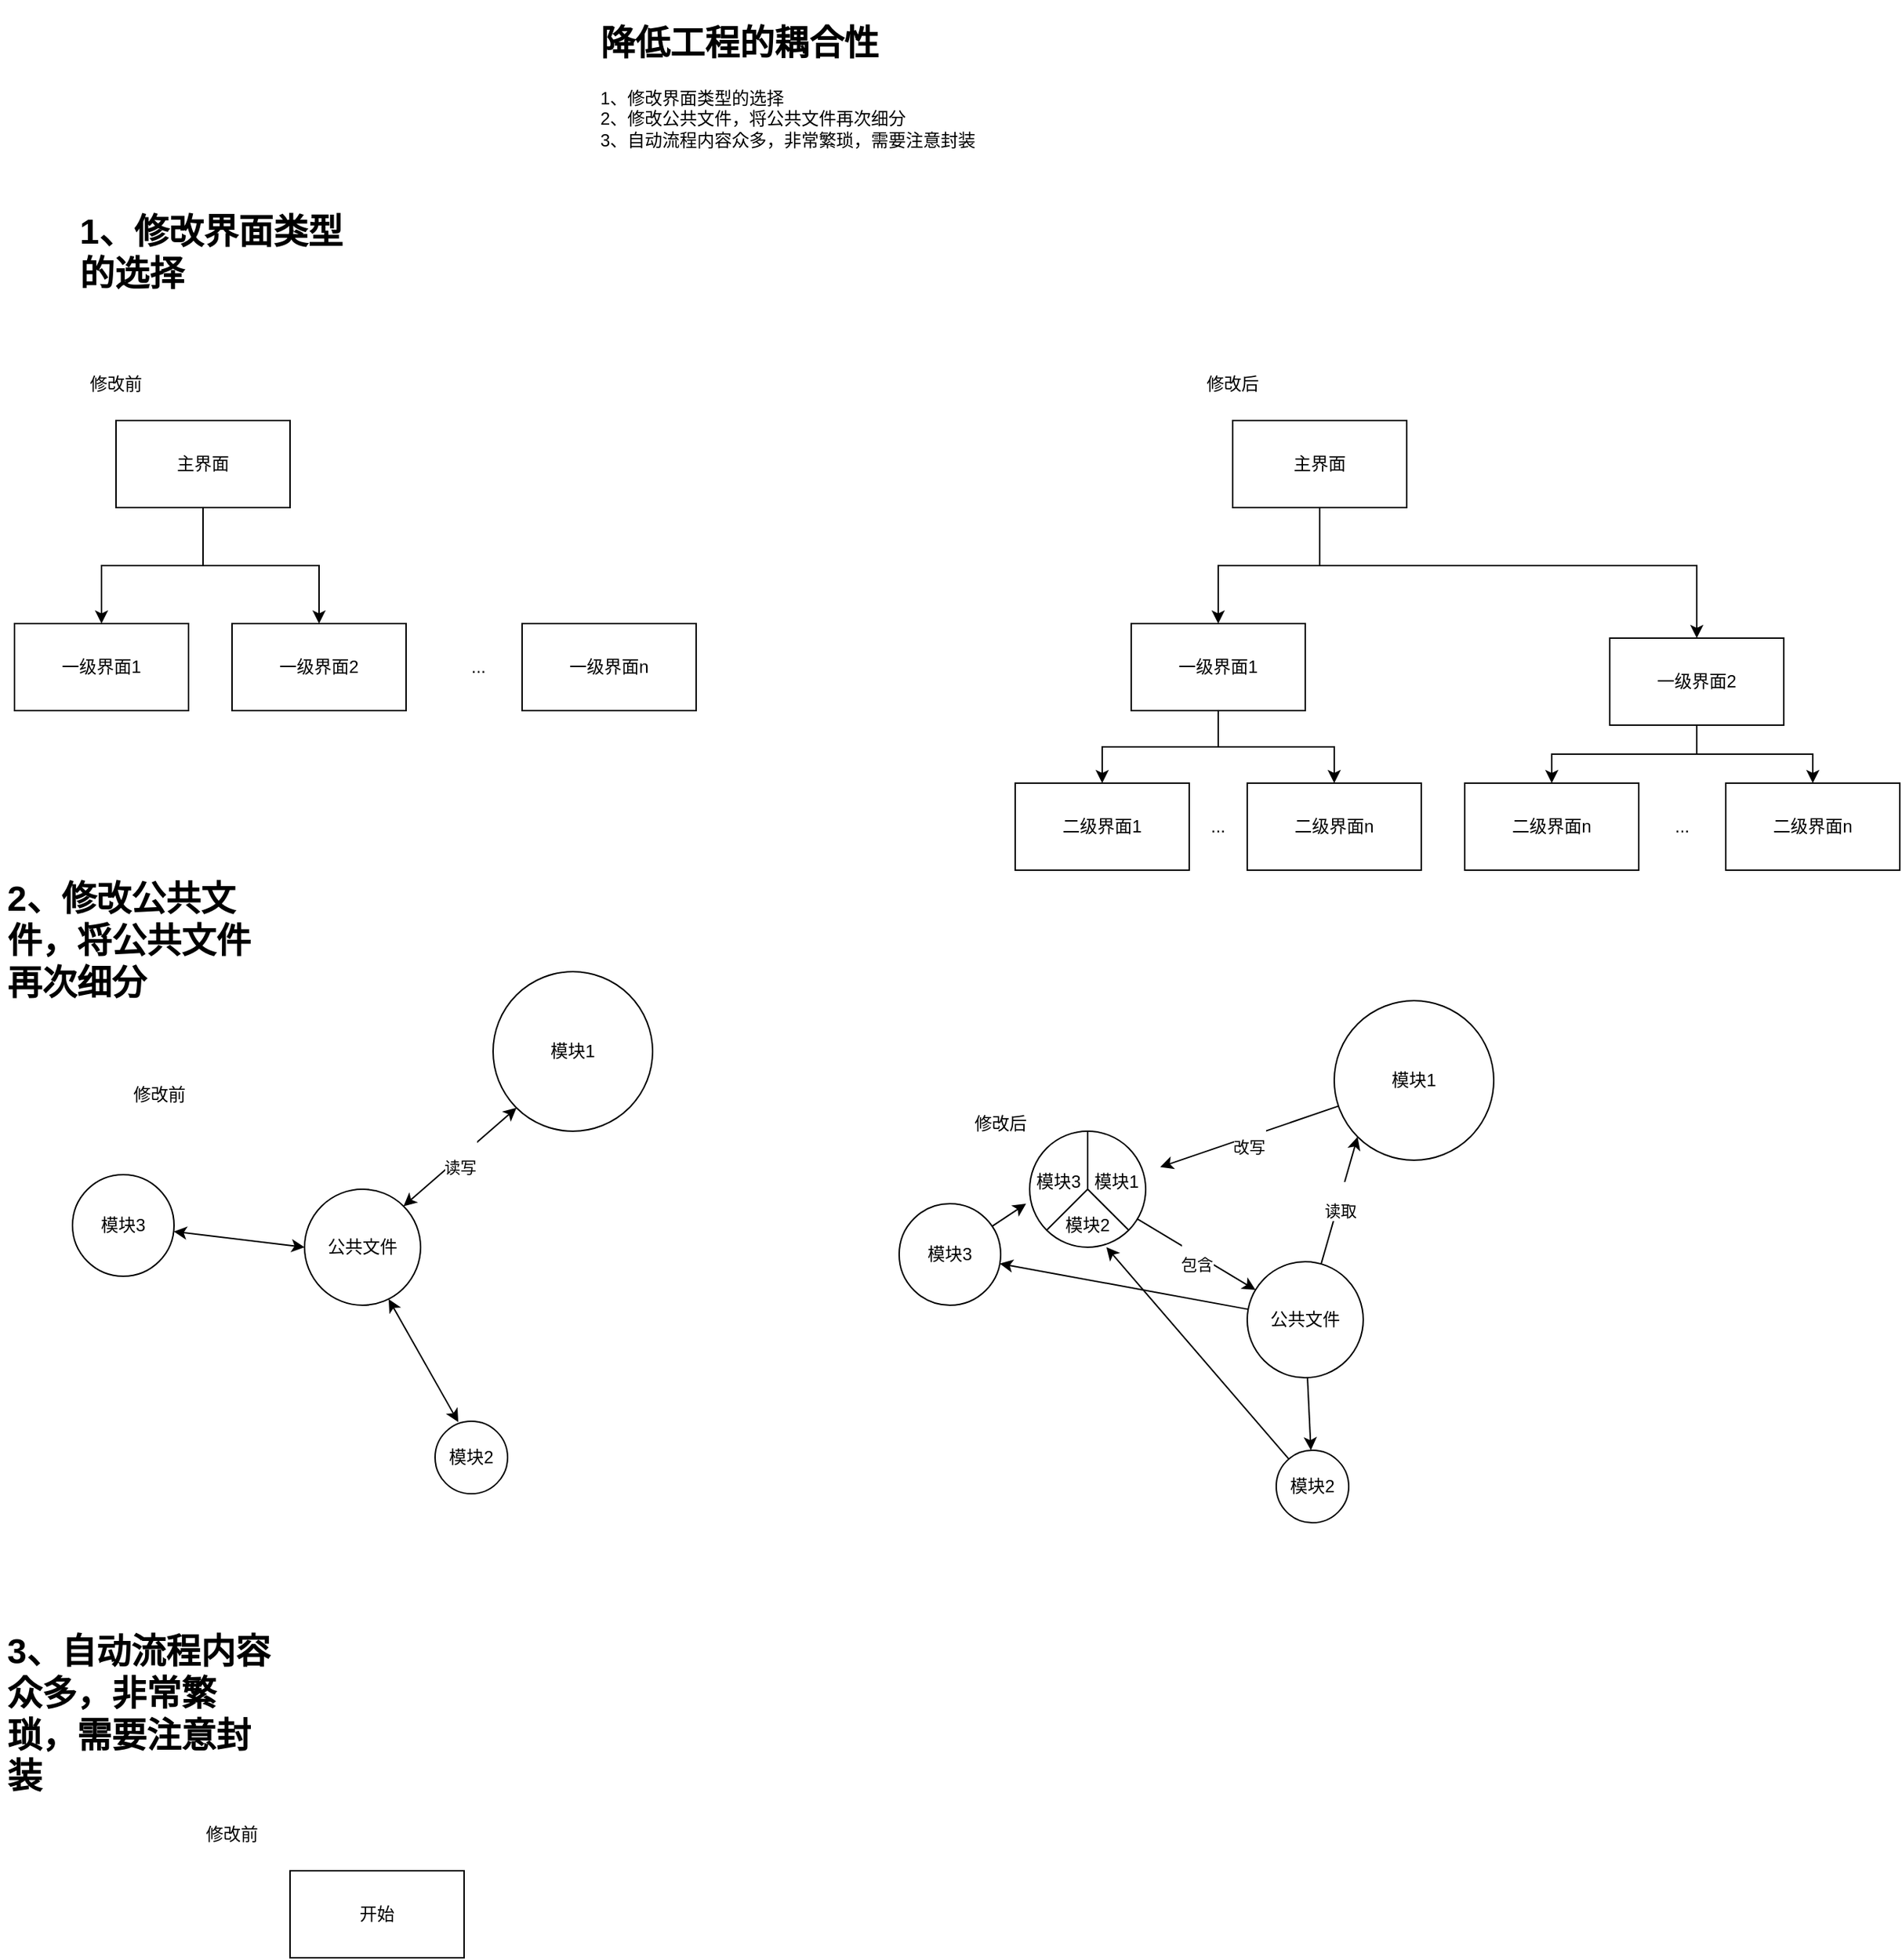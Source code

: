 <mxfile version="21.5.2" type="github">
  <diagram name="第 1 页" id="BK7UexbAD5S3coaDiWZC">
    <mxGraphModel dx="1313" dy="686" grid="1" gridSize="10" guides="1" tooltips="1" connect="1" arrows="1" fold="1" page="1" pageScale="1" pageWidth="827" pageHeight="1169" math="0" shadow="0">
      <root>
        <mxCell id="0" />
        <mxCell id="1" parent="0" />
        <mxCell id="pPquGkvTpnL6xaR8iwFb-2" value="&lt;h1&gt;降低工程的耦合性&lt;/h1&gt;&lt;div&gt;1、修改界面类型的选择&lt;/div&gt;&lt;div&gt;2、修改公共文件，将公共文件再次细分&lt;/div&gt;&lt;div&gt;3、自动流程内容众多，非常繁琐，需要注意封装&lt;/div&gt;" style="text;html=1;strokeColor=none;fillColor=none;spacing=5;spacingTop=-20;whiteSpace=wrap;overflow=hidden;rounded=0;" vertex="1" parent="1">
          <mxGeometry x="419" y="60" width="371" height="120" as="geometry" />
        </mxCell>
        <mxCell id="pPquGkvTpnL6xaR8iwFb-4" value="&lt;h1&gt;1、修改界面类型的选择&lt;br&gt;&lt;/h1&gt;" style="text;html=1;strokeColor=none;fillColor=none;spacing=5;spacingTop=-20;whiteSpace=wrap;overflow=hidden;rounded=0;" vertex="1" parent="1">
          <mxGeometry x="60" y="190" width="190" height="120" as="geometry" />
        </mxCell>
        <mxCell id="pPquGkvTpnL6xaR8iwFb-5" value="修改前" style="text;html=1;strokeColor=none;fillColor=none;align=center;verticalAlign=middle;whiteSpace=wrap;rounded=0;" vertex="1" parent="1">
          <mxGeometry x="60" y="300" width="60" height="30" as="geometry" />
        </mxCell>
        <mxCell id="pPquGkvTpnL6xaR8iwFb-9" style="edgeStyle=orthogonalEdgeStyle;rounded=0;orthogonalLoop=1;jettySize=auto;html=1;" edge="1" parent="1" source="pPquGkvTpnL6xaR8iwFb-6" target="pPquGkvTpnL6xaR8iwFb-7">
          <mxGeometry relative="1" as="geometry" />
        </mxCell>
        <mxCell id="pPquGkvTpnL6xaR8iwFb-10" style="edgeStyle=orthogonalEdgeStyle;rounded=0;orthogonalLoop=1;jettySize=auto;html=1;" edge="1" parent="1" source="pPquGkvTpnL6xaR8iwFb-6" target="pPquGkvTpnL6xaR8iwFb-8">
          <mxGeometry relative="1" as="geometry" />
        </mxCell>
        <mxCell id="pPquGkvTpnL6xaR8iwFb-6" value="主界面" style="rounded=0;whiteSpace=wrap;html=1;" vertex="1" parent="1">
          <mxGeometry x="90" y="340" width="120" height="60" as="geometry" />
        </mxCell>
        <mxCell id="pPquGkvTpnL6xaR8iwFb-7" value="一级界面1" style="rounded=0;whiteSpace=wrap;html=1;" vertex="1" parent="1">
          <mxGeometry x="20" y="480" width="120" height="60" as="geometry" />
        </mxCell>
        <mxCell id="pPquGkvTpnL6xaR8iwFb-8" value="一级界面2" style="rounded=0;whiteSpace=wrap;html=1;" vertex="1" parent="1">
          <mxGeometry x="170" y="480" width="120" height="60" as="geometry" />
        </mxCell>
        <mxCell id="pPquGkvTpnL6xaR8iwFb-11" value="一级界面n" style="rounded=0;whiteSpace=wrap;html=1;" vertex="1" parent="1">
          <mxGeometry x="370" y="480" width="120" height="60" as="geometry" />
        </mxCell>
        <mxCell id="pPquGkvTpnL6xaR8iwFb-12" value="..." style="text;html=1;strokeColor=none;fillColor=none;align=center;verticalAlign=middle;whiteSpace=wrap;rounded=0;" vertex="1" parent="1">
          <mxGeometry x="310" y="495" width="60" height="30" as="geometry" />
        </mxCell>
        <mxCell id="pPquGkvTpnL6xaR8iwFb-13" value="修改后" style="text;html=1;strokeColor=none;fillColor=none;align=center;verticalAlign=middle;whiteSpace=wrap;rounded=0;" vertex="1" parent="1">
          <mxGeometry x="830" y="300" width="60" height="30" as="geometry" />
        </mxCell>
        <mxCell id="pPquGkvTpnL6xaR8iwFb-14" style="edgeStyle=orthogonalEdgeStyle;rounded=0;orthogonalLoop=1;jettySize=auto;html=1;" edge="1" parent="1" source="pPquGkvTpnL6xaR8iwFb-16" target="pPquGkvTpnL6xaR8iwFb-17">
          <mxGeometry relative="1" as="geometry" />
        </mxCell>
        <mxCell id="pPquGkvTpnL6xaR8iwFb-15" style="edgeStyle=orthogonalEdgeStyle;rounded=0;orthogonalLoop=1;jettySize=auto;html=1;" edge="1" parent="1" source="pPquGkvTpnL6xaR8iwFb-16" target="pPquGkvTpnL6xaR8iwFb-18">
          <mxGeometry relative="1" as="geometry">
            <Array as="points">
              <mxPoint x="920" y="440" />
              <mxPoint x="1180" y="440" />
            </Array>
          </mxGeometry>
        </mxCell>
        <mxCell id="pPquGkvTpnL6xaR8iwFb-16" value="主界面" style="rounded=0;whiteSpace=wrap;html=1;" vertex="1" parent="1">
          <mxGeometry x="860" y="340" width="120" height="60" as="geometry" />
        </mxCell>
        <mxCell id="pPquGkvTpnL6xaR8iwFb-26" style="edgeStyle=orthogonalEdgeStyle;rounded=0;orthogonalLoop=1;jettySize=auto;html=1;entryX=0.5;entryY=0;entryDx=0;entryDy=0;" edge="1" parent="1" source="pPquGkvTpnL6xaR8iwFb-17" target="pPquGkvTpnL6xaR8iwFb-19">
          <mxGeometry relative="1" as="geometry" />
        </mxCell>
        <mxCell id="pPquGkvTpnL6xaR8iwFb-27" style="edgeStyle=orthogonalEdgeStyle;rounded=0;orthogonalLoop=1;jettySize=auto;html=1;" edge="1" parent="1" source="pPquGkvTpnL6xaR8iwFb-17" target="pPquGkvTpnL6xaR8iwFb-21">
          <mxGeometry relative="1" as="geometry" />
        </mxCell>
        <mxCell id="pPquGkvTpnL6xaR8iwFb-17" value="一级界面1" style="rounded=0;whiteSpace=wrap;html=1;" vertex="1" parent="1">
          <mxGeometry x="790" y="480" width="120" height="60" as="geometry" />
        </mxCell>
        <mxCell id="pPquGkvTpnL6xaR8iwFb-28" style="edgeStyle=orthogonalEdgeStyle;rounded=0;orthogonalLoop=1;jettySize=auto;html=1;entryX=0.5;entryY=0;entryDx=0;entryDy=0;" edge="1" parent="1" source="pPquGkvTpnL6xaR8iwFb-18" target="pPquGkvTpnL6xaR8iwFb-22">
          <mxGeometry relative="1" as="geometry" />
        </mxCell>
        <mxCell id="pPquGkvTpnL6xaR8iwFb-29" style="edgeStyle=orthogonalEdgeStyle;rounded=0;orthogonalLoop=1;jettySize=auto;html=1;entryX=0.5;entryY=0;entryDx=0;entryDy=0;" edge="1" parent="1" source="pPquGkvTpnL6xaR8iwFb-18" target="pPquGkvTpnL6xaR8iwFb-23">
          <mxGeometry relative="1" as="geometry" />
        </mxCell>
        <mxCell id="pPquGkvTpnL6xaR8iwFb-18" value="一级界面2" style="rounded=0;whiteSpace=wrap;html=1;" vertex="1" parent="1">
          <mxGeometry x="1120" y="490" width="120" height="60" as="geometry" />
        </mxCell>
        <mxCell id="pPquGkvTpnL6xaR8iwFb-19" value="二级界面1" style="rounded=0;whiteSpace=wrap;html=1;" vertex="1" parent="1">
          <mxGeometry x="710" y="590" width="120" height="60" as="geometry" />
        </mxCell>
        <mxCell id="pPquGkvTpnL6xaR8iwFb-21" value="二级界面n" style="rounded=0;whiteSpace=wrap;html=1;" vertex="1" parent="1">
          <mxGeometry x="870" y="590" width="120" height="60" as="geometry" />
        </mxCell>
        <mxCell id="pPquGkvTpnL6xaR8iwFb-22" value="二级界面n" style="rounded=0;whiteSpace=wrap;html=1;" vertex="1" parent="1">
          <mxGeometry x="1020" y="590" width="120" height="60" as="geometry" />
        </mxCell>
        <mxCell id="pPquGkvTpnL6xaR8iwFb-23" value="二级界面n" style="rounded=0;whiteSpace=wrap;html=1;" vertex="1" parent="1">
          <mxGeometry x="1200" y="590" width="120" height="60" as="geometry" />
        </mxCell>
        <mxCell id="pPquGkvTpnL6xaR8iwFb-24" value="..." style="text;html=1;strokeColor=none;fillColor=none;align=center;verticalAlign=middle;whiteSpace=wrap;rounded=0;" vertex="1" parent="1">
          <mxGeometry x="1140" y="605" width="60" height="30" as="geometry" />
        </mxCell>
        <mxCell id="pPquGkvTpnL6xaR8iwFb-25" value="..." style="text;html=1;strokeColor=none;fillColor=none;align=center;verticalAlign=middle;whiteSpace=wrap;rounded=0;" vertex="1" parent="1">
          <mxGeometry x="820" y="605" width="60" height="30" as="geometry" />
        </mxCell>
        <mxCell id="pPquGkvTpnL6xaR8iwFb-30" value="&lt;h1&gt;2、修改公共文件，将公共文件再次细分&lt;br&gt;&lt;/h1&gt;" style="text;html=1;strokeColor=none;fillColor=none;spacing=5;spacingTop=-20;whiteSpace=wrap;overflow=hidden;rounded=0;" vertex="1" parent="1">
          <mxGeometry x="10" y="650" width="190" height="120" as="geometry" />
        </mxCell>
        <mxCell id="pPquGkvTpnL6xaR8iwFb-31" value="公共文件" style="ellipse;whiteSpace=wrap;html=1;aspect=fixed;" vertex="1" parent="1">
          <mxGeometry x="220" y="870" width="80" height="80" as="geometry" />
        </mxCell>
        <mxCell id="pPquGkvTpnL6xaR8iwFb-32" value="修改前" style="text;html=1;strokeColor=none;fillColor=none;align=center;verticalAlign=middle;whiteSpace=wrap;rounded=0;" vertex="1" parent="1">
          <mxGeometry x="90" y="790" width="60" height="30" as="geometry" />
        </mxCell>
        <mxCell id="pPquGkvTpnL6xaR8iwFb-33" value="模块1" style="ellipse;whiteSpace=wrap;html=1;aspect=fixed;" vertex="1" parent="1">
          <mxGeometry x="350" y="720" width="110" height="110" as="geometry" />
        </mxCell>
        <mxCell id="pPquGkvTpnL6xaR8iwFb-35" value="模块2" style="ellipse;whiteSpace=wrap;html=1;aspect=fixed;" vertex="1" parent="1">
          <mxGeometry x="310" y="1030" width="50" height="50" as="geometry" />
        </mxCell>
        <mxCell id="pPquGkvTpnL6xaR8iwFb-37" value="模块3" style="ellipse;whiteSpace=wrap;html=1;aspect=fixed;" vertex="1" parent="1">
          <mxGeometry x="60" y="860" width="70" height="70" as="geometry" />
        </mxCell>
        <mxCell id="pPquGkvTpnL6xaR8iwFb-48" style="rounded=0;orthogonalLoop=1;jettySize=auto;html=1;" edge="1" parent="1" source="pPquGkvTpnL6xaR8iwFb-50" target="pPquGkvTpnL6xaR8iwFb-55">
          <mxGeometry relative="1" as="geometry" />
        </mxCell>
        <mxCell id="pPquGkvTpnL6xaR8iwFb-49" style="rounded=0;orthogonalLoop=1;jettySize=auto;html=1;" edge="1" parent="1" source="pPquGkvTpnL6xaR8iwFb-50" target="pPquGkvTpnL6xaR8iwFb-57">
          <mxGeometry relative="1" as="geometry" />
        </mxCell>
        <mxCell id="pPquGkvTpnL6xaR8iwFb-50" value="公共文件" style="ellipse;whiteSpace=wrap;html=1;aspect=fixed;" vertex="1" parent="1">
          <mxGeometry x="870" y="920" width="80" height="80" as="geometry" />
        </mxCell>
        <mxCell id="pPquGkvTpnL6xaR8iwFb-51" value="修改后" style="text;html=1;strokeColor=none;fillColor=none;align=center;verticalAlign=middle;whiteSpace=wrap;rounded=0;" vertex="1" parent="1">
          <mxGeometry x="670" y="810" width="60" height="30" as="geometry" />
        </mxCell>
        <mxCell id="pPquGkvTpnL6xaR8iwFb-67" value="&lt;br&gt;改写" style="rounded=0;orthogonalLoop=1;jettySize=auto;html=1;" edge="1" parent="1" source="pPquGkvTpnL6xaR8iwFb-53" target="pPquGkvTpnL6xaR8iwFb-65">
          <mxGeometry relative="1" as="geometry" />
        </mxCell>
        <mxCell id="pPquGkvTpnL6xaR8iwFb-53" value="模块1" style="ellipse;whiteSpace=wrap;html=1;aspect=fixed;" vertex="1" parent="1">
          <mxGeometry x="930" y="740" width="110" height="110" as="geometry" />
        </mxCell>
        <mxCell id="pPquGkvTpnL6xaR8iwFb-72" style="rounded=0;orthogonalLoop=1;jettySize=auto;html=1;" edge="1" parent="1" source="pPquGkvTpnL6xaR8iwFb-55" target="pPquGkvTpnL6xaR8iwFb-66">
          <mxGeometry relative="1" as="geometry" />
        </mxCell>
        <mxCell id="pPquGkvTpnL6xaR8iwFb-55" value="模块2" style="ellipse;whiteSpace=wrap;html=1;aspect=fixed;" vertex="1" parent="1">
          <mxGeometry x="890" y="1050" width="50" height="50" as="geometry" />
        </mxCell>
        <mxCell id="pPquGkvTpnL6xaR8iwFb-73" style="rounded=0;orthogonalLoop=1;jettySize=auto;html=1;" edge="1" parent="1" source="pPquGkvTpnL6xaR8iwFb-57" target="pPquGkvTpnL6xaR8iwFb-64">
          <mxGeometry relative="1" as="geometry" />
        </mxCell>
        <mxCell id="pPquGkvTpnL6xaR8iwFb-57" value="模块3" style="ellipse;whiteSpace=wrap;html=1;aspect=fixed;" vertex="1" parent="1">
          <mxGeometry x="630" y="880" width="70" height="70" as="geometry" />
        </mxCell>
        <mxCell id="pPquGkvTpnL6xaR8iwFb-74" value="&lt;br&gt;包含" style="rounded=0;orthogonalLoop=1;jettySize=auto;html=1;" edge="1" parent="1" source="pPquGkvTpnL6xaR8iwFb-60" target="pPquGkvTpnL6xaR8iwFb-50">
          <mxGeometry relative="1" as="geometry" />
        </mxCell>
        <mxCell id="pPquGkvTpnL6xaR8iwFb-60" value="" style="ellipse;whiteSpace=wrap;html=1;aspect=fixed;" vertex="1" parent="1">
          <mxGeometry x="720" y="830" width="80" height="80" as="geometry" />
        </mxCell>
        <mxCell id="pPquGkvTpnL6xaR8iwFb-61" value="" style="endArrow=none;html=1;rounded=0;exitX=0.5;exitY=0;exitDx=0;exitDy=0;entryX=0.5;entryY=0.5;entryDx=0;entryDy=0;entryPerimeter=0;" edge="1" parent="1" source="pPquGkvTpnL6xaR8iwFb-60" target="pPquGkvTpnL6xaR8iwFb-60">
          <mxGeometry width="50" height="50" relative="1" as="geometry">
            <mxPoint x="800" y="790" as="sourcePoint" />
            <mxPoint x="850" y="740" as="targetPoint" />
          </mxGeometry>
        </mxCell>
        <mxCell id="pPquGkvTpnL6xaR8iwFb-62" value="" style="endArrow=none;html=1;rounded=0;exitX=0;exitY=1;exitDx=0;exitDy=0;" edge="1" parent="1" source="pPquGkvTpnL6xaR8iwFb-60">
          <mxGeometry width="50" height="50" relative="1" as="geometry">
            <mxPoint x="800" y="780" as="sourcePoint" />
            <mxPoint x="760" y="870" as="targetPoint" />
          </mxGeometry>
        </mxCell>
        <mxCell id="pPquGkvTpnL6xaR8iwFb-63" value="" style="endArrow=none;html=1;rounded=0;exitX=1;exitY=1;exitDx=0;exitDy=0;" edge="1" parent="1" source="pPquGkvTpnL6xaR8iwFb-60">
          <mxGeometry width="50" height="50" relative="1" as="geometry">
            <mxPoint x="840" y="770" as="sourcePoint" />
            <mxPoint x="760" y="870" as="targetPoint" />
          </mxGeometry>
        </mxCell>
        <mxCell id="pPquGkvTpnL6xaR8iwFb-64" value="模块3" style="text;html=1;strokeColor=none;fillColor=none;align=center;verticalAlign=middle;whiteSpace=wrap;rounded=0;" vertex="1" parent="1">
          <mxGeometry x="710" y="850" width="60" height="30" as="geometry" />
        </mxCell>
        <mxCell id="pPquGkvTpnL6xaR8iwFb-65" value="模块1" style="text;html=1;strokeColor=none;fillColor=none;align=center;verticalAlign=middle;whiteSpace=wrap;rounded=0;" vertex="1" parent="1">
          <mxGeometry x="750" y="850" width="60" height="30" as="geometry" />
        </mxCell>
        <mxCell id="pPquGkvTpnL6xaR8iwFb-66" value="模块2" style="text;html=1;strokeColor=none;fillColor=none;align=center;verticalAlign=middle;whiteSpace=wrap;rounded=0;" vertex="1" parent="1">
          <mxGeometry x="730" y="880" width="60" height="30" as="geometry" />
        </mxCell>
        <mxCell id="pPquGkvTpnL6xaR8iwFb-68" value="&lt;br&gt;读取" style="rounded=0;orthogonalLoop=1;jettySize=auto;html=1;entryX=0;entryY=1;entryDx=0;entryDy=0;" edge="1" parent="1" source="pPquGkvTpnL6xaR8iwFb-50" target="pPquGkvTpnL6xaR8iwFb-53">
          <mxGeometry relative="1" as="geometry">
            <mxPoint x="869" y="903" as="sourcePoint" />
            <mxPoint x="960" y="860" as="targetPoint" />
          </mxGeometry>
        </mxCell>
        <mxCell id="pPquGkvTpnL6xaR8iwFb-76" value="&lt;br&gt;读写" style="endArrow=classic;startArrow=classic;html=1;rounded=0;entryX=0;entryY=1;entryDx=0;entryDy=0;exitX=1;exitY=0;exitDx=0;exitDy=0;" edge="1" parent="1" source="pPquGkvTpnL6xaR8iwFb-31" target="pPquGkvTpnL6xaR8iwFb-33">
          <mxGeometry width="50" height="50" relative="1" as="geometry">
            <mxPoint x="310" y="880" as="sourcePoint" />
            <mxPoint x="360" y="830" as="targetPoint" />
          </mxGeometry>
        </mxCell>
        <mxCell id="pPquGkvTpnL6xaR8iwFb-77" value="" style="endArrow=classic;startArrow=classic;html=1;rounded=0;exitX=0.32;exitY=0.012;exitDx=0;exitDy=0;exitPerimeter=0;entryX=0.725;entryY=0.948;entryDx=0;entryDy=0;entryPerimeter=0;" edge="1" parent="1" source="pPquGkvTpnL6xaR8iwFb-35" target="pPquGkvTpnL6xaR8iwFb-31">
          <mxGeometry width="50" height="50" relative="1" as="geometry">
            <mxPoint x="510" y="950" as="sourcePoint" />
            <mxPoint x="560" y="900" as="targetPoint" />
          </mxGeometry>
        </mxCell>
        <mxCell id="pPquGkvTpnL6xaR8iwFb-78" value="" style="endArrow=classic;startArrow=classic;html=1;rounded=0;entryX=0;entryY=0.5;entryDx=0;entryDy=0;" edge="1" parent="1" source="pPquGkvTpnL6xaR8iwFb-37" target="pPquGkvTpnL6xaR8iwFb-31">
          <mxGeometry width="50" height="50" relative="1" as="geometry">
            <mxPoint x="100" y="1050" as="sourcePoint" />
            <mxPoint x="150" y="1000" as="targetPoint" />
          </mxGeometry>
        </mxCell>
        <mxCell id="pPquGkvTpnL6xaR8iwFb-80" value="&lt;h1&gt;3、自动流程内容众多，非常繁琐，需要注意封装&lt;br&gt;&lt;/h1&gt;" style="text;html=1;strokeColor=none;fillColor=none;spacing=5;spacingTop=-20;whiteSpace=wrap;overflow=hidden;rounded=0;" vertex="1" parent="1">
          <mxGeometry x="10" y="1169" width="190" height="120" as="geometry" />
        </mxCell>
        <mxCell id="pPquGkvTpnL6xaR8iwFb-82" value="开始" style="rounded=0;whiteSpace=wrap;html=1;" vertex="1" parent="1">
          <mxGeometry x="210" y="1340" width="120" height="60" as="geometry" />
        </mxCell>
        <mxCell id="pPquGkvTpnL6xaR8iwFb-83" value="修改前" style="text;html=1;strokeColor=none;fillColor=none;align=center;verticalAlign=middle;whiteSpace=wrap;rounded=0;" vertex="1" parent="1">
          <mxGeometry x="140" y="1300" width="60" height="30" as="geometry" />
        </mxCell>
      </root>
    </mxGraphModel>
  </diagram>
</mxfile>
